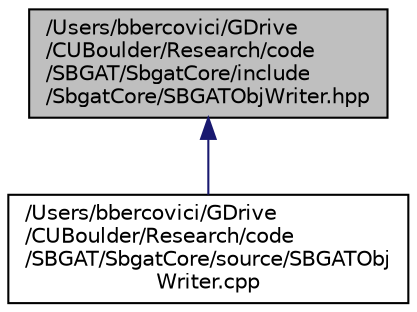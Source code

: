 digraph "/Users/bbercovici/GDrive/CUBoulder/Research/code/SBGAT/SbgatCore/include/SbgatCore/SBGATObjWriter.hpp"
{
  edge [fontname="Helvetica",fontsize="10",labelfontname="Helvetica",labelfontsize="10"];
  node [fontname="Helvetica",fontsize="10",shape=record];
  Node2 [label="/Users/bbercovici/GDrive\l/CUBoulder/Research/code\l/SBGAT/SbgatCore/include\l/SbgatCore/SBGATObjWriter.hpp",height=0.2,width=0.4,color="black", fillcolor="grey75", style="filled", fontcolor="black"];
  Node2 -> Node3 [dir="back",color="midnightblue",fontsize="10",style="solid",fontname="Helvetica"];
  Node3 [label="/Users/bbercovici/GDrive\l/CUBoulder/Research/code\l/SBGAT/SbgatCore/source/SBGATObj\lWriter.cpp",height=0.2,width=0.4,color="black", fillcolor="white", style="filled",URL="$_s_b_g_a_t_obj_writer_8cpp.html"];
}
